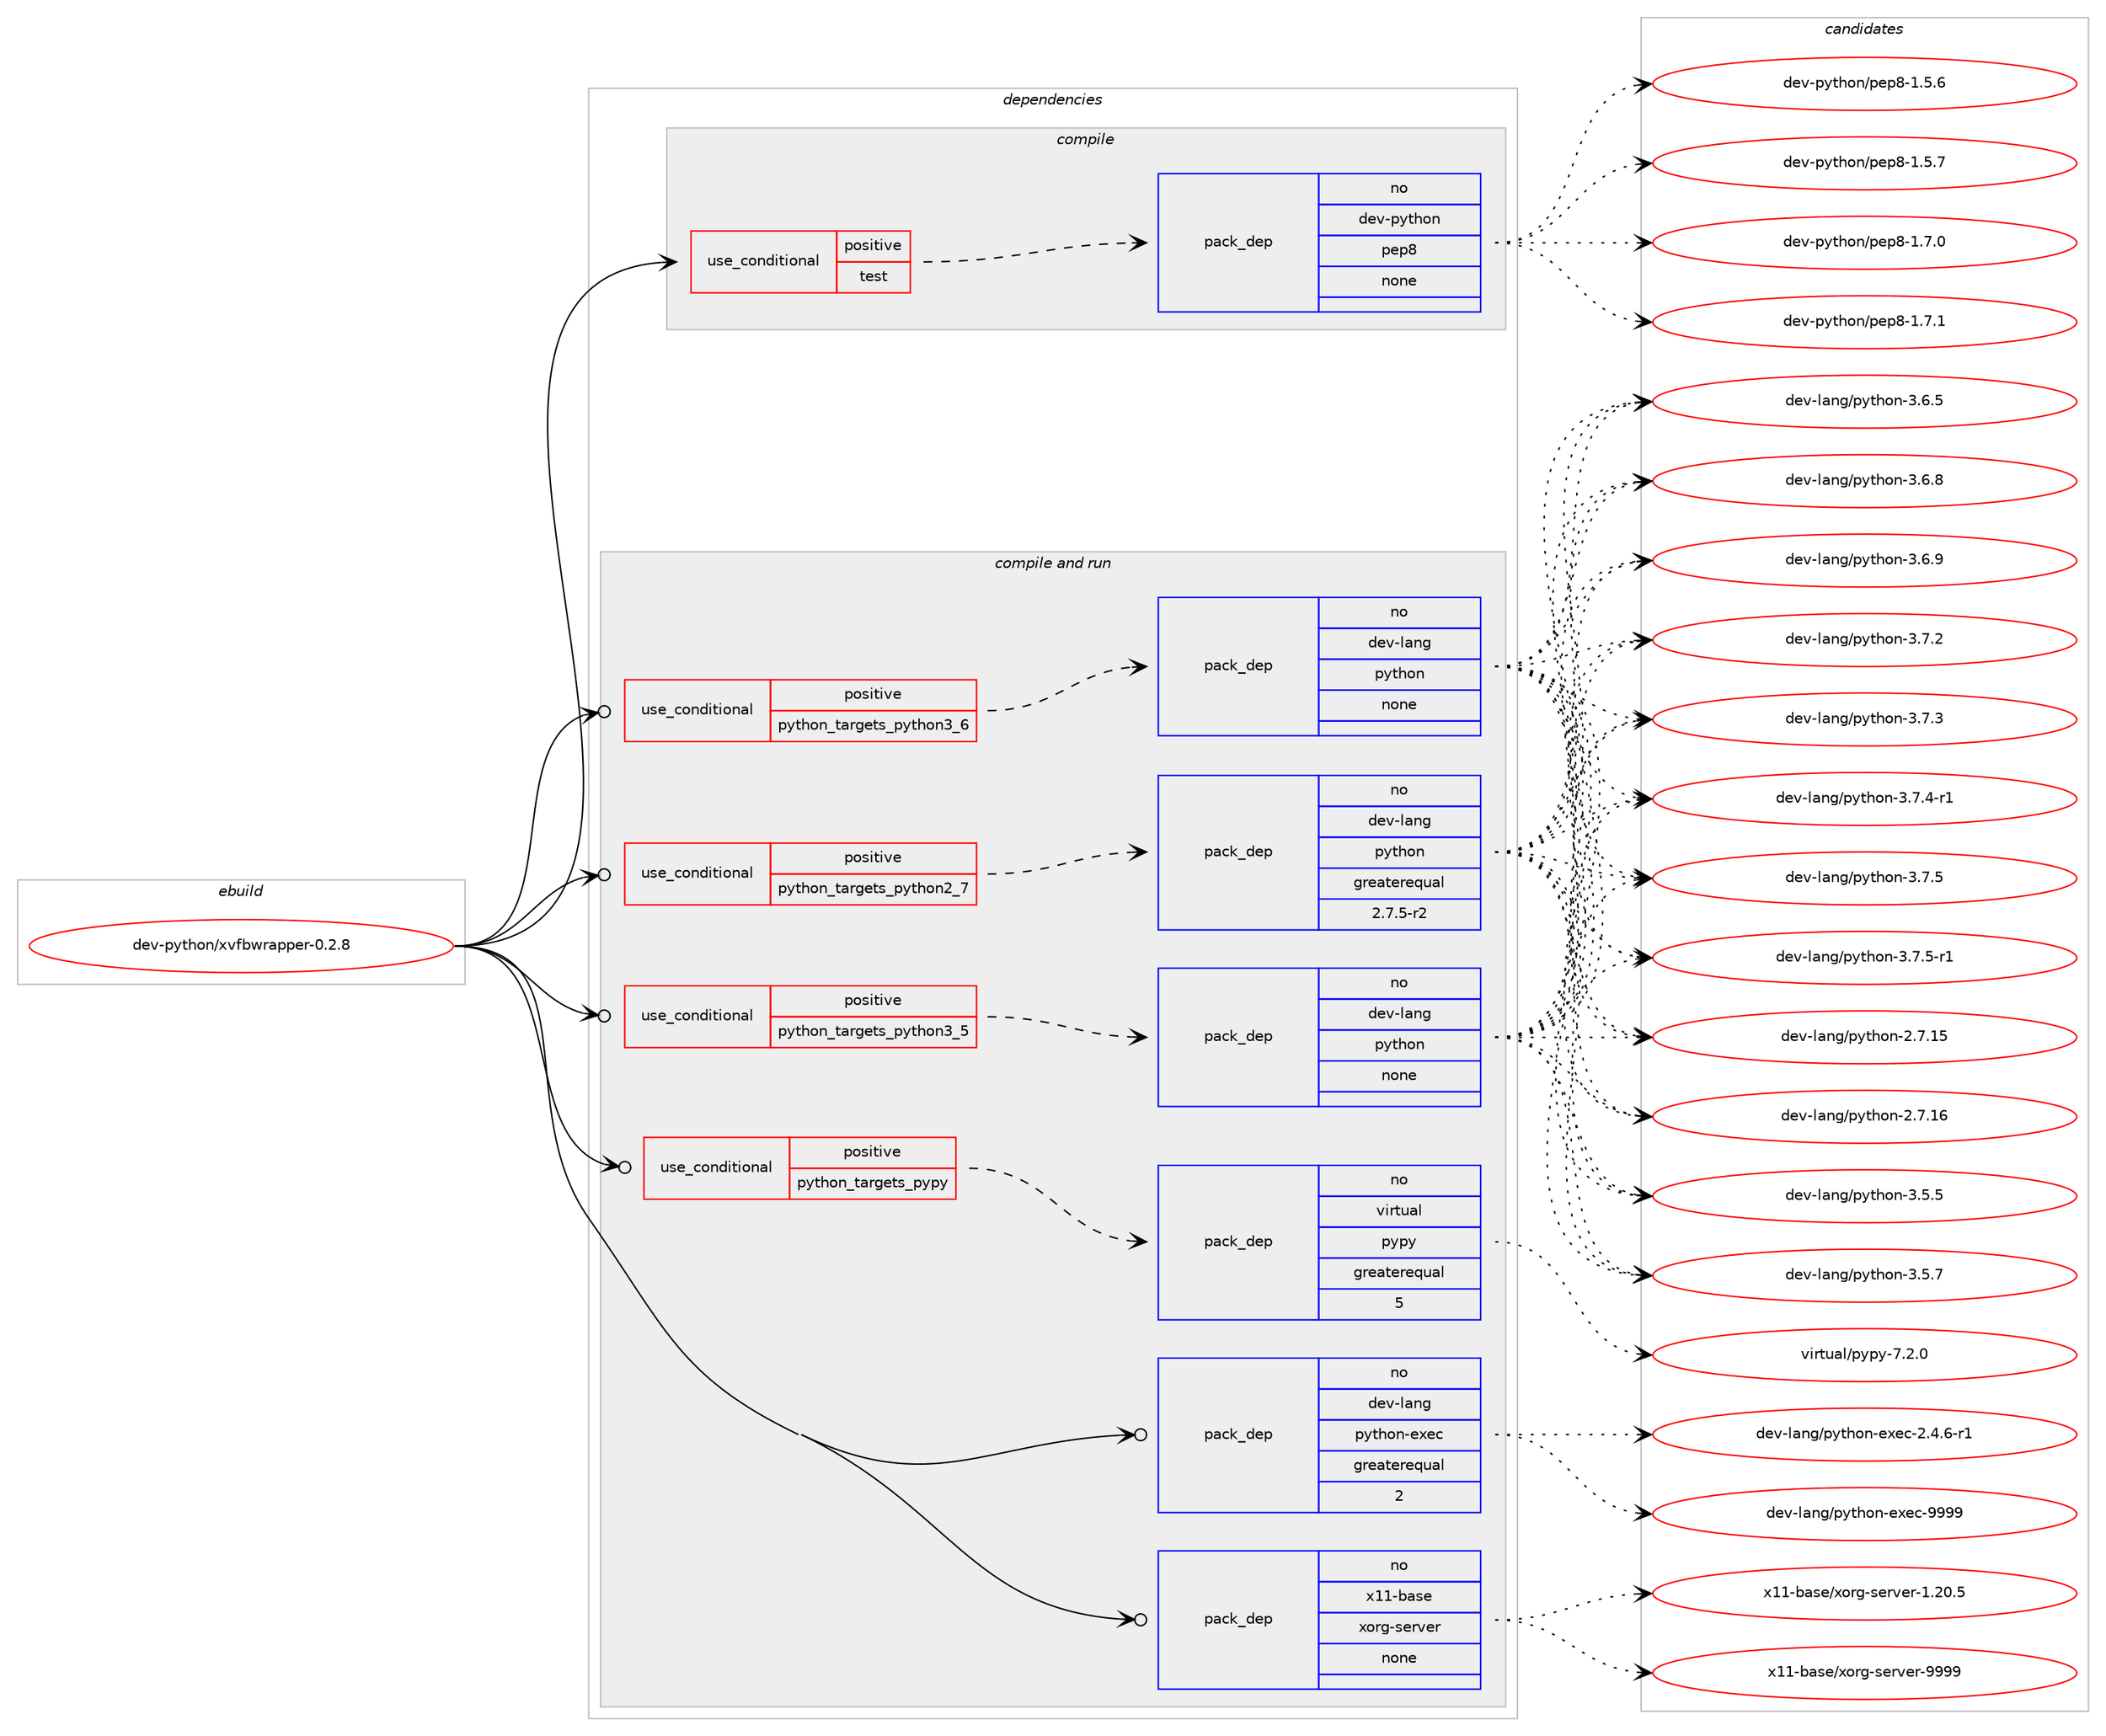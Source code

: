 digraph prolog {

# *************
# Graph options
# *************

newrank=true;
concentrate=true;
compound=true;
graph [rankdir=LR,fontname=Helvetica,fontsize=10,ranksep=1.5];#, ranksep=2.5, nodesep=0.2];
edge  [arrowhead=vee];
node  [fontname=Helvetica,fontsize=10];

# **********
# The ebuild
# **********

subgraph cluster_leftcol {
color=gray;
rank=same;
label=<<i>ebuild</i>>;
id [label="dev-python/xvfbwrapper-0.2.8", color=red, width=4, href="../dev-python/xvfbwrapper-0.2.8.svg"];
}

# ****************
# The dependencies
# ****************

subgraph cluster_midcol {
color=gray;
label=<<i>dependencies</i>>;
subgraph cluster_compile {
fillcolor="#eeeeee";
style=filled;
label=<<i>compile</i>>;
subgraph cond151767 {
dependency644806 [label=<<TABLE BORDER="0" CELLBORDER="1" CELLSPACING="0" CELLPADDING="4"><TR><TD ROWSPAN="3" CELLPADDING="10">use_conditional</TD></TR><TR><TD>positive</TD></TR><TR><TD>test</TD></TR></TABLE>>, shape=none, color=red];
subgraph pack481150 {
dependency644807 [label=<<TABLE BORDER="0" CELLBORDER="1" CELLSPACING="0" CELLPADDING="4" WIDTH="220"><TR><TD ROWSPAN="6" CELLPADDING="30">pack_dep</TD></TR><TR><TD WIDTH="110">no</TD></TR><TR><TD>dev-python</TD></TR><TR><TD>pep8</TD></TR><TR><TD>none</TD></TR><TR><TD></TD></TR></TABLE>>, shape=none, color=blue];
}
dependency644806:e -> dependency644807:w [weight=20,style="dashed",arrowhead="vee"];
}
id:e -> dependency644806:w [weight=20,style="solid",arrowhead="vee"];
}
subgraph cluster_compileandrun {
fillcolor="#eeeeee";
style=filled;
label=<<i>compile and run</i>>;
subgraph cond151768 {
dependency644808 [label=<<TABLE BORDER="0" CELLBORDER="1" CELLSPACING="0" CELLPADDING="4"><TR><TD ROWSPAN="3" CELLPADDING="10">use_conditional</TD></TR><TR><TD>positive</TD></TR><TR><TD>python_targets_pypy</TD></TR></TABLE>>, shape=none, color=red];
subgraph pack481151 {
dependency644809 [label=<<TABLE BORDER="0" CELLBORDER="1" CELLSPACING="0" CELLPADDING="4" WIDTH="220"><TR><TD ROWSPAN="6" CELLPADDING="30">pack_dep</TD></TR><TR><TD WIDTH="110">no</TD></TR><TR><TD>virtual</TD></TR><TR><TD>pypy</TD></TR><TR><TD>greaterequal</TD></TR><TR><TD>5</TD></TR></TABLE>>, shape=none, color=blue];
}
dependency644808:e -> dependency644809:w [weight=20,style="dashed",arrowhead="vee"];
}
id:e -> dependency644808:w [weight=20,style="solid",arrowhead="odotvee"];
subgraph cond151769 {
dependency644810 [label=<<TABLE BORDER="0" CELLBORDER="1" CELLSPACING="0" CELLPADDING="4"><TR><TD ROWSPAN="3" CELLPADDING="10">use_conditional</TD></TR><TR><TD>positive</TD></TR><TR><TD>python_targets_python2_7</TD></TR></TABLE>>, shape=none, color=red];
subgraph pack481152 {
dependency644811 [label=<<TABLE BORDER="0" CELLBORDER="1" CELLSPACING="0" CELLPADDING="4" WIDTH="220"><TR><TD ROWSPAN="6" CELLPADDING="30">pack_dep</TD></TR><TR><TD WIDTH="110">no</TD></TR><TR><TD>dev-lang</TD></TR><TR><TD>python</TD></TR><TR><TD>greaterequal</TD></TR><TR><TD>2.7.5-r2</TD></TR></TABLE>>, shape=none, color=blue];
}
dependency644810:e -> dependency644811:w [weight=20,style="dashed",arrowhead="vee"];
}
id:e -> dependency644810:w [weight=20,style="solid",arrowhead="odotvee"];
subgraph cond151770 {
dependency644812 [label=<<TABLE BORDER="0" CELLBORDER="1" CELLSPACING="0" CELLPADDING="4"><TR><TD ROWSPAN="3" CELLPADDING="10">use_conditional</TD></TR><TR><TD>positive</TD></TR><TR><TD>python_targets_python3_5</TD></TR></TABLE>>, shape=none, color=red];
subgraph pack481153 {
dependency644813 [label=<<TABLE BORDER="0" CELLBORDER="1" CELLSPACING="0" CELLPADDING="4" WIDTH="220"><TR><TD ROWSPAN="6" CELLPADDING="30">pack_dep</TD></TR><TR><TD WIDTH="110">no</TD></TR><TR><TD>dev-lang</TD></TR><TR><TD>python</TD></TR><TR><TD>none</TD></TR><TR><TD></TD></TR></TABLE>>, shape=none, color=blue];
}
dependency644812:e -> dependency644813:w [weight=20,style="dashed",arrowhead="vee"];
}
id:e -> dependency644812:w [weight=20,style="solid",arrowhead="odotvee"];
subgraph cond151771 {
dependency644814 [label=<<TABLE BORDER="0" CELLBORDER="1" CELLSPACING="0" CELLPADDING="4"><TR><TD ROWSPAN="3" CELLPADDING="10">use_conditional</TD></TR><TR><TD>positive</TD></TR><TR><TD>python_targets_python3_6</TD></TR></TABLE>>, shape=none, color=red];
subgraph pack481154 {
dependency644815 [label=<<TABLE BORDER="0" CELLBORDER="1" CELLSPACING="0" CELLPADDING="4" WIDTH="220"><TR><TD ROWSPAN="6" CELLPADDING="30">pack_dep</TD></TR><TR><TD WIDTH="110">no</TD></TR><TR><TD>dev-lang</TD></TR><TR><TD>python</TD></TR><TR><TD>none</TD></TR><TR><TD></TD></TR></TABLE>>, shape=none, color=blue];
}
dependency644814:e -> dependency644815:w [weight=20,style="dashed",arrowhead="vee"];
}
id:e -> dependency644814:w [weight=20,style="solid",arrowhead="odotvee"];
subgraph pack481155 {
dependency644816 [label=<<TABLE BORDER="0" CELLBORDER="1" CELLSPACING="0" CELLPADDING="4" WIDTH="220"><TR><TD ROWSPAN="6" CELLPADDING="30">pack_dep</TD></TR><TR><TD WIDTH="110">no</TD></TR><TR><TD>dev-lang</TD></TR><TR><TD>python-exec</TD></TR><TR><TD>greaterequal</TD></TR><TR><TD>2</TD></TR></TABLE>>, shape=none, color=blue];
}
id:e -> dependency644816:w [weight=20,style="solid",arrowhead="odotvee"];
subgraph pack481156 {
dependency644817 [label=<<TABLE BORDER="0" CELLBORDER="1" CELLSPACING="0" CELLPADDING="4" WIDTH="220"><TR><TD ROWSPAN="6" CELLPADDING="30">pack_dep</TD></TR><TR><TD WIDTH="110">no</TD></TR><TR><TD>x11-base</TD></TR><TR><TD>xorg-server</TD></TR><TR><TD>none</TD></TR><TR><TD></TD></TR></TABLE>>, shape=none, color=blue];
}
id:e -> dependency644817:w [weight=20,style="solid",arrowhead="odotvee"];
}
subgraph cluster_run {
fillcolor="#eeeeee";
style=filled;
label=<<i>run</i>>;
}
}

# **************
# The candidates
# **************

subgraph cluster_choices {
rank=same;
color=gray;
label=<<i>candidates</i>>;

subgraph choice481150 {
color=black;
nodesep=1;
choice100101118451121211161041111104711210111256454946534654 [label="dev-python/pep8-1.5.6", color=red, width=4,href="../dev-python/pep8-1.5.6.svg"];
choice100101118451121211161041111104711210111256454946534655 [label="dev-python/pep8-1.5.7", color=red, width=4,href="../dev-python/pep8-1.5.7.svg"];
choice100101118451121211161041111104711210111256454946554648 [label="dev-python/pep8-1.7.0", color=red, width=4,href="../dev-python/pep8-1.7.0.svg"];
choice100101118451121211161041111104711210111256454946554649 [label="dev-python/pep8-1.7.1", color=red, width=4,href="../dev-python/pep8-1.7.1.svg"];
dependency644807:e -> choice100101118451121211161041111104711210111256454946534654:w [style=dotted,weight="100"];
dependency644807:e -> choice100101118451121211161041111104711210111256454946534655:w [style=dotted,weight="100"];
dependency644807:e -> choice100101118451121211161041111104711210111256454946554648:w [style=dotted,weight="100"];
dependency644807:e -> choice100101118451121211161041111104711210111256454946554649:w [style=dotted,weight="100"];
}
subgraph choice481151 {
color=black;
nodesep=1;
choice1181051141161179710847112121112121455546504648 [label="virtual/pypy-7.2.0", color=red, width=4,href="../virtual/pypy-7.2.0.svg"];
dependency644809:e -> choice1181051141161179710847112121112121455546504648:w [style=dotted,weight="100"];
}
subgraph choice481152 {
color=black;
nodesep=1;
choice10010111845108971101034711212111610411111045504655464953 [label="dev-lang/python-2.7.15", color=red, width=4,href="../dev-lang/python-2.7.15.svg"];
choice10010111845108971101034711212111610411111045504655464954 [label="dev-lang/python-2.7.16", color=red, width=4,href="../dev-lang/python-2.7.16.svg"];
choice100101118451089711010347112121116104111110455146534653 [label="dev-lang/python-3.5.5", color=red, width=4,href="../dev-lang/python-3.5.5.svg"];
choice100101118451089711010347112121116104111110455146534655 [label="dev-lang/python-3.5.7", color=red, width=4,href="../dev-lang/python-3.5.7.svg"];
choice100101118451089711010347112121116104111110455146544653 [label="dev-lang/python-3.6.5", color=red, width=4,href="../dev-lang/python-3.6.5.svg"];
choice100101118451089711010347112121116104111110455146544656 [label="dev-lang/python-3.6.8", color=red, width=4,href="../dev-lang/python-3.6.8.svg"];
choice100101118451089711010347112121116104111110455146544657 [label="dev-lang/python-3.6.9", color=red, width=4,href="../dev-lang/python-3.6.9.svg"];
choice100101118451089711010347112121116104111110455146554650 [label="dev-lang/python-3.7.2", color=red, width=4,href="../dev-lang/python-3.7.2.svg"];
choice100101118451089711010347112121116104111110455146554651 [label="dev-lang/python-3.7.3", color=red, width=4,href="../dev-lang/python-3.7.3.svg"];
choice1001011184510897110103471121211161041111104551465546524511449 [label="dev-lang/python-3.7.4-r1", color=red, width=4,href="../dev-lang/python-3.7.4-r1.svg"];
choice100101118451089711010347112121116104111110455146554653 [label="dev-lang/python-3.7.5", color=red, width=4,href="../dev-lang/python-3.7.5.svg"];
choice1001011184510897110103471121211161041111104551465546534511449 [label="dev-lang/python-3.7.5-r1", color=red, width=4,href="../dev-lang/python-3.7.5-r1.svg"];
dependency644811:e -> choice10010111845108971101034711212111610411111045504655464953:w [style=dotted,weight="100"];
dependency644811:e -> choice10010111845108971101034711212111610411111045504655464954:w [style=dotted,weight="100"];
dependency644811:e -> choice100101118451089711010347112121116104111110455146534653:w [style=dotted,weight="100"];
dependency644811:e -> choice100101118451089711010347112121116104111110455146534655:w [style=dotted,weight="100"];
dependency644811:e -> choice100101118451089711010347112121116104111110455146544653:w [style=dotted,weight="100"];
dependency644811:e -> choice100101118451089711010347112121116104111110455146544656:w [style=dotted,weight="100"];
dependency644811:e -> choice100101118451089711010347112121116104111110455146544657:w [style=dotted,weight="100"];
dependency644811:e -> choice100101118451089711010347112121116104111110455146554650:w [style=dotted,weight="100"];
dependency644811:e -> choice100101118451089711010347112121116104111110455146554651:w [style=dotted,weight="100"];
dependency644811:e -> choice1001011184510897110103471121211161041111104551465546524511449:w [style=dotted,weight="100"];
dependency644811:e -> choice100101118451089711010347112121116104111110455146554653:w [style=dotted,weight="100"];
dependency644811:e -> choice1001011184510897110103471121211161041111104551465546534511449:w [style=dotted,weight="100"];
}
subgraph choice481153 {
color=black;
nodesep=1;
choice10010111845108971101034711212111610411111045504655464953 [label="dev-lang/python-2.7.15", color=red, width=4,href="../dev-lang/python-2.7.15.svg"];
choice10010111845108971101034711212111610411111045504655464954 [label="dev-lang/python-2.7.16", color=red, width=4,href="../dev-lang/python-2.7.16.svg"];
choice100101118451089711010347112121116104111110455146534653 [label="dev-lang/python-3.5.5", color=red, width=4,href="../dev-lang/python-3.5.5.svg"];
choice100101118451089711010347112121116104111110455146534655 [label="dev-lang/python-3.5.7", color=red, width=4,href="../dev-lang/python-3.5.7.svg"];
choice100101118451089711010347112121116104111110455146544653 [label="dev-lang/python-3.6.5", color=red, width=4,href="../dev-lang/python-3.6.5.svg"];
choice100101118451089711010347112121116104111110455146544656 [label="dev-lang/python-3.6.8", color=red, width=4,href="../dev-lang/python-3.6.8.svg"];
choice100101118451089711010347112121116104111110455146544657 [label="dev-lang/python-3.6.9", color=red, width=4,href="../dev-lang/python-3.6.9.svg"];
choice100101118451089711010347112121116104111110455146554650 [label="dev-lang/python-3.7.2", color=red, width=4,href="../dev-lang/python-3.7.2.svg"];
choice100101118451089711010347112121116104111110455146554651 [label="dev-lang/python-3.7.3", color=red, width=4,href="../dev-lang/python-3.7.3.svg"];
choice1001011184510897110103471121211161041111104551465546524511449 [label="dev-lang/python-3.7.4-r1", color=red, width=4,href="../dev-lang/python-3.7.4-r1.svg"];
choice100101118451089711010347112121116104111110455146554653 [label="dev-lang/python-3.7.5", color=red, width=4,href="../dev-lang/python-3.7.5.svg"];
choice1001011184510897110103471121211161041111104551465546534511449 [label="dev-lang/python-3.7.5-r1", color=red, width=4,href="../dev-lang/python-3.7.5-r1.svg"];
dependency644813:e -> choice10010111845108971101034711212111610411111045504655464953:w [style=dotted,weight="100"];
dependency644813:e -> choice10010111845108971101034711212111610411111045504655464954:w [style=dotted,weight="100"];
dependency644813:e -> choice100101118451089711010347112121116104111110455146534653:w [style=dotted,weight="100"];
dependency644813:e -> choice100101118451089711010347112121116104111110455146534655:w [style=dotted,weight="100"];
dependency644813:e -> choice100101118451089711010347112121116104111110455146544653:w [style=dotted,weight="100"];
dependency644813:e -> choice100101118451089711010347112121116104111110455146544656:w [style=dotted,weight="100"];
dependency644813:e -> choice100101118451089711010347112121116104111110455146544657:w [style=dotted,weight="100"];
dependency644813:e -> choice100101118451089711010347112121116104111110455146554650:w [style=dotted,weight="100"];
dependency644813:e -> choice100101118451089711010347112121116104111110455146554651:w [style=dotted,weight="100"];
dependency644813:e -> choice1001011184510897110103471121211161041111104551465546524511449:w [style=dotted,weight="100"];
dependency644813:e -> choice100101118451089711010347112121116104111110455146554653:w [style=dotted,weight="100"];
dependency644813:e -> choice1001011184510897110103471121211161041111104551465546534511449:w [style=dotted,weight="100"];
}
subgraph choice481154 {
color=black;
nodesep=1;
choice10010111845108971101034711212111610411111045504655464953 [label="dev-lang/python-2.7.15", color=red, width=4,href="../dev-lang/python-2.7.15.svg"];
choice10010111845108971101034711212111610411111045504655464954 [label="dev-lang/python-2.7.16", color=red, width=4,href="../dev-lang/python-2.7.16.svg"];
choice100101118451089711010347112121116104111110455146534653 [label="dev-lang/python-3.5.5", color=red, width=4,href="../dev-lang/python-3.5.5.svg"];
choice100101118451089711010347112121116104111110455146534655 [label="dev-lang/python-3.5.7", color=red, width=4,href="../dev-lang/python-3.5.7.svg"];
choice100101118451089711010347112121116104111110455146544653 [label="dev-lang/python-3.6.5", color=red, width=4,href="../dev-lang/python-3.6.5.svg"];
choice100101118451089711010347112121116104111110455146544656 [label="dev-lang/python-3.6.8", color=red, width=4,href="../dev-lang/python-3.6.8.svg"];
choice100101118451089711010347112121116104111110455146544657 [label="dev-lang/python-3.6.9", color=red, width=4,href="../dev-lang/python-3.6.9.svg"];
choice100101118451089711010347112121116104111110455146554650 [label="dev-lang/python-3.7.2", color=red, width=4,href="../dev-lang/python-3.7.2.svg"];
choice100101118451089711010347112121116104111110455146554651 [label="dev-lang/python-3.7.3", color=red, width=4,href="../dev-lang/python-3.7.3.svg"];
choice1001011184510897110103471121211161041111104551465546524511449 [label="dev-lang/python-3.7.4-r1", color=red, width=4,href="../dev-lang/python-3.7.4-r1.svg"];
choice100101118451089711010347112121116104111110455146554653 [label="dev-lang/python-3.7.5", color=red, width=4,href="../dev-lang/python-3.7.5.svg"];
choice1001011184510897110103471121211161041111104551465546534511449 [label="dev-lang/python-3.7.5-r1", color=red, width=4,href="../dev-lang/python-3.7.5-r1.svg"];
dependency644815:e -> choice10010111845108971101034711212111610411111045504655464953:w [style=dotted,weight="100"];
dependency644815:e -> choice10010111845108971101034711212111610411111045504655464954:w [style=dotted,weight="100"];
dependency644815:e -> choice100101118451089711010347112121116104111110455146534653:w [style=dotted,weight="100"];
dependency644815:e -> choice100101118451089711010347112121116104111110455146534655:w [style=dotted,weight="100"];
dependency644815:e -> choice100101118451089711010347112121116104111110455146544653:w [style=dotted,weight="100"];
dependency644815:e -> choice100101118451089711010347112121116104111110455146544656:w [style=dotted,weight="100"];
dependency644815:e -> choice100101118451089711010347112121116104111110455146544657:w [style=dotted,weight="100"];
dependency644815:e -> choice100101118451089711010347112121116104111110455146554650:w [style=dotted,weight="100"];
dependency644815:e -> choice100101118451089711010347112121116104111110455146554651:w [style=dotted,weight="100"];
dependency644815:e -> choice1001011184510897110103471121211161041111104551465546524511449:w [style=dotted,weight="100"];
dependency644815:e -> choice100101118451089711010347112121116104111110455146554653:w [style=dotted,weight="100"];
dependency644815:e -> choice1001011184510897110103471121211161041111104551465546534511449:w [style=dotted,weight="100"];
}
subgraph choice481155 {
color=black;
nodesep=1;
choice10010111845108971101034711212111610411111045101120101994550465246544511449 [label="dev-lang/python-exec-2.4.6-r1", color=red, width=4,href="../dev-lang/python-exec-2.4.6-r1.svg"];
choice10010111845108971101034711212111610411111045101120101994557575757 [label="dev-lang/python-exec-9999", color=red, width=4,href="../dev-lang/python-exec-9999.svg"];
dependency644816:e -> choice10010111845108971101034711212111610411111045101120101994550465246544511449:w [style=dotted,weight="100"];
dependency644816:e -> choice10010111845108971101034711212111610411111045101120101994557575757:w [style=dotted,weight="100"];
}
subgraph choice481156 {
color=black;
nodesep=1;
choice1204949459897115101471201111141034511510111411810111445494650484653 [label="x11-base/xorg-server-1.20.5", color=red, width=4,href="../x11-base/xorg-server-1.20.5.svg"];
choice120494945989711510147120111114103451151011141181011144557575757 [label="x11-base/xorg-server-9999", color=red, width=4,href="../x11-base/xorg-server-9999.svg"];
dependency644817:e -> choice1204949459897115101471201111141034511510111411810111445494650484653:w [style=dotted,weight="100"];
dependency644817:e -> choice120494945989711510147120111114103451151011141181011144557575757:w [style=dotted,weight="100"];
}
}

}
